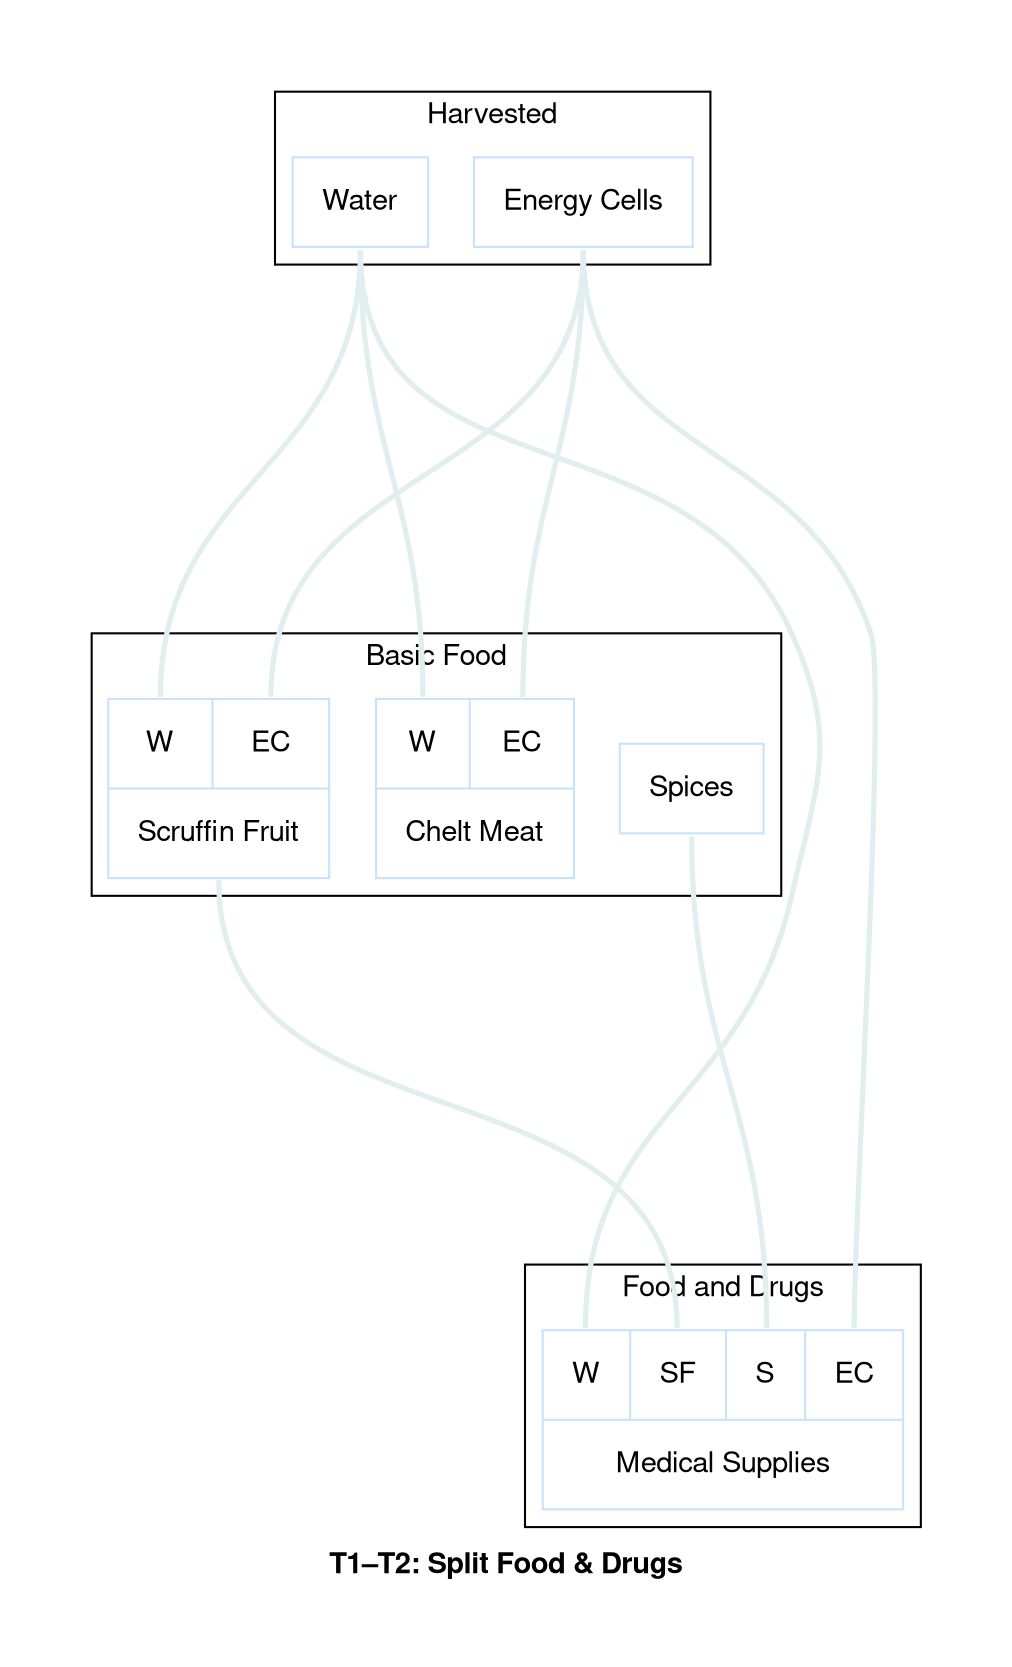 graph "X4 Economy" {
	edge [arrowType=normal]
	compound=true fontname="Helvetica,Arial,sans-serif"
	label=<<b>T1–T2: Split Food &amp; Drugs</b>>
	graph [nodesep=0.3 pad=0.5 ranksep=3]
	node [color=slategray1 fontname="Helvetica,Arial,sans-serif" margin=0.2 penwidth=1 shape=box]
	edge [arrowhead=normal arrowtype=normal fontname="Helvetica,Arial,sans-serif" headport=n penwidth=2.5 tailport=s]
	subgraph 0 {
		cluster=true label=Harvested
		water [label="{<output> Water}" colour=lightsteelblue2 shape=record]
		energy_cells [label="{<output> Energy Cells}" colour=lightsteelblue2 shape=record]
	}
	subgraph 1 {
		cluster=true label="Basic Food"
		spices [label="{<output> Spices}" colour=lightsteelblue2 shape=record]
		chelt_meat [label="{{<water> W|<energy_cells> EC}|<output> Chelt Meat}" colour=lightsteelblue2 shape=record]
		scruffin_fruits [label="{{<water> W|<energy_cells> EC}|<output> Scruffin Fruit}" colour=lightsteelblue2 shape=record]
	}
	subgraph 2 {
		cluster=true label="Food and Drugs"
		medical_supplies [label="{{<water> W|<scruffin_fruits> SF|<spices> S|<energy_cells> EC}|<output> Medical Supplies}" colour=lightsteelblue2 shape=record]
	}
	energy_cells:output:s -- chelt_meat:energy_cells:n [color=azure2]
	water:output:s -- chelt_meat:water:n [color=azure2]
	energy_cells:output:s -- scruffin_fruits:energy_cells:n [color=azure2]
	water:output:s -- scruffin_fruits:water:n [color=azure2]
	energy_cells:output:s -- medical_supplies:energy_cells:n [color=azure2]
	scruffin_fruits:output:s -- medical_supplies:scruffin_fruits:n [color=azure2]
	spices:output:s -- medical_supplies:spices:n [color=azure2]
	water:output:s -- medical_supplies:water:n [color=azure2]
}
